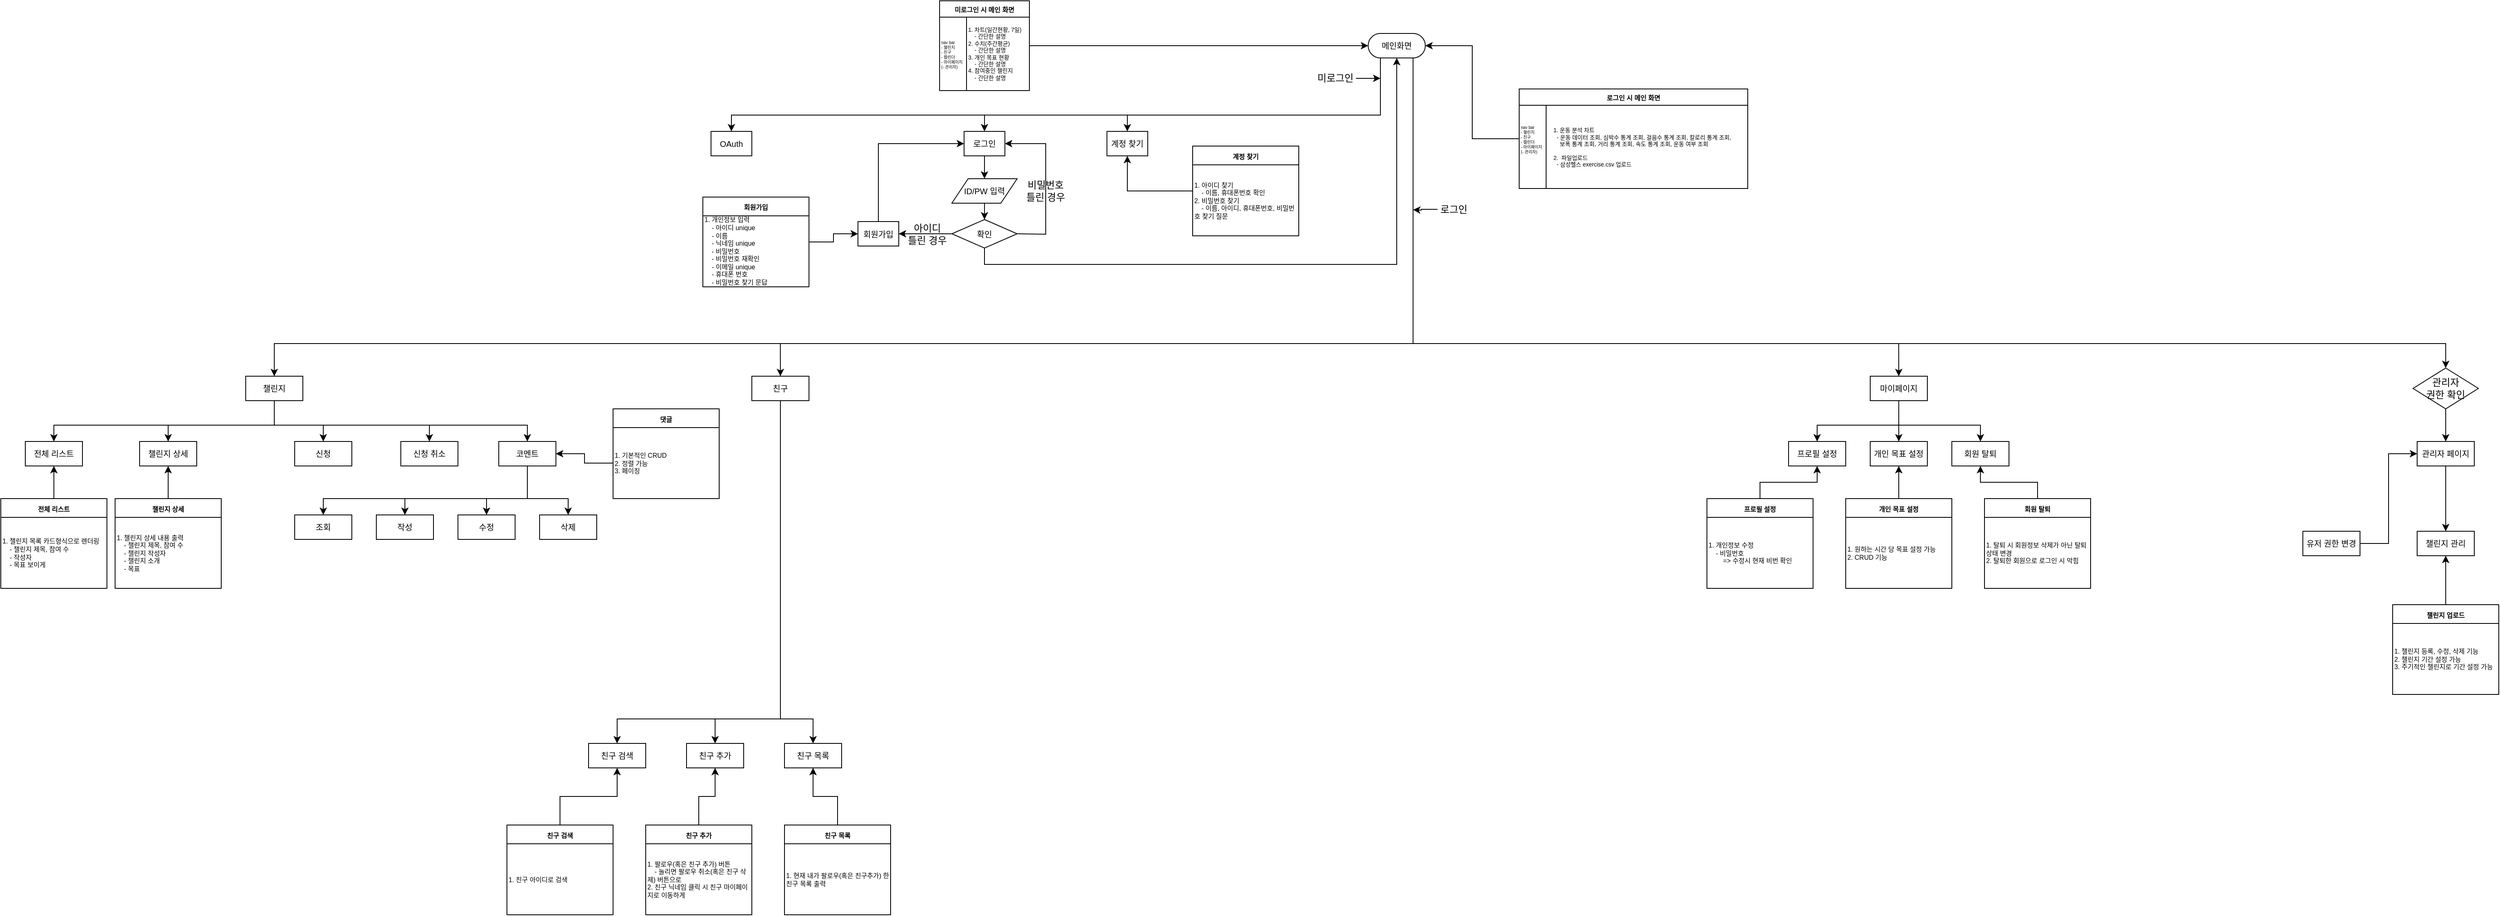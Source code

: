 <mxfile version="24.8.6">
  <diagram id="C5RBs43oDa-KdzZeNtuy" name="Page-1">
    <mxGraphModel dx="1247" dy="678" grid="1" gridSize="10" guides="1" tooltips="1" connect="1" arrows="1" fold="1" page="1" pageScale="1" pageWidth="3300" pageHeight="4681" math="0" shadow="0">
      <root>
        <mxCell id="WIyWlLk6GJQsqaUBKTNV-0" />
        <mxCell id="WIyWlLk6GJQsqaUBKTNV-1" parent="WIyWlLk6GJQsqaUBKTNV-0" />
        <mxCell id="nzZ4FxFaHw3Rwc8KyCAv-69" style="edgeStyle=orthogonalEdgeStyle;rounded=0;orthogonalLoop=1;jettySize=auto;html=1;exitX=0.5;exitY=0.5;exitDx=0;exitDy=15;exitPerimeter=0;entryX=0.5;entryY=0;entryDx=0;entryDy=0;" parent="WIyWlLk6GJQsqaUBKTNV-1" source="nzZ4FxFaHw3Rwc8KyCAv-1" target="nzZ4FxFaHw3Rwc8KyCAv-63" edge="1">
          <mxGeometry relative="1" as="geometry">
            <Array as="points">
              <mxPoint x="1700" y="90" />
              <mxPoint x="1700" y="160" />
              <mxPoint x="905" y="160" />
            </Array>
          </mxGeometry>
        </mxCell>
        <mxCell id="nzZ4FxFaHw3Rwc8KyCAv-70" style="edgeStyle=orthogonalEdgeStyle;rounded=0;orthogonalLoop=1;jettySize=auto;html=1;entryX=0.5;entryY=0;entryDx=0;entryDy=0;" parent="WIyWlLk6GJQsqaUBKTNV-1" source="nzZ4FxFaHw3Rwc8KyCAv-1" target="nzZ4FxFaHw3Rwc8KyCAv-7" edge="1">
          <mxGeometry relative="1" as="geometry">
            <Array as="points">
              <mxPoint x="1700" y="160" />
              <mxPoint x="1215" y="160" />
            </Array>
          </mxGeometry>
        </mxCell>
        <mxCell id="nzZ4FxFaHw3Rwc8KyCAv-71" style="edgeStyle=orthogonalEdgeStyle;rounded=0;orthogonalLoop=1;jettySize=auto;html=1;entryX=0.5;entryY=0;entryDx=0;entryDy=0;" parent="WIyWlLk6GJQsqaUBKTNV-1" source="nzZ4FxFaHw3Rwc8KyCAv-1" target="nzZ4FxFaHw3Rwc8KyCAv-65" edge="1">
          <mxGeometry relative="1" as="geometry">
            <Array as="points">
              <mxPoint x="1700" y="160" />
              <mxPoint x="1390" y="160" />
            </Array>
          </mxGeometry>
        </mxCell>
        <mxCell id="nzZ4FxFaHw3Rwc8KyCAv-1" value="&lt;span style=&quot;font-size: 10px;&quot;&gt;메인화면&lt;/span&gt;" style="html=1;dashed=0;whiteSpace=wrap;shape=mxgraph.dfd.start" parent="WIyWlLk6GJQsqaUBKTNV-1" vertex="1">
          <mxGeometry x="1685" y="60" width="70" height="30" as="geometry" />
        </mxCell>
        <mxCell id="nzZ4FxFaHw3Rwc8KyCAv-51" style="edgeStyle=orthogonalEdgeStyle;rounded=0;orthogonalLoop=1;jettySize=auto;html=1;exitX=0.5;exitY=0;exitDx=0;exitDy=0;entryX=0;entryY=0.5;entryDx=0;entryDy=0;" parent="WIyWlLk6GJQsqaUBKTNV-1" source="nzZ4FxFaHw3Rwc8KyCAv-6" target="nzZ4FxFaHw3Rwc8KyCAv-7" edge="1">
          <mxGeometry relative="1" as="geometry" />
        </mxCell>
        <mxCell id="nzZ4FxFaHw3Rwc8KyCAv-6" value="&lt;font size=&quot;1&quot;&gt;회원가입&lt;/font&gt;" style="rounded=0;whiteSpace=wrap;html=1;" parent="WIyWlLk6GJQsqaUBKTNV-1" vertex="1">
          <mxGeometry x="1060" y="290.5" width="50" height="30" as="geometry" />
        </mxCell>
        <mxCell id="nzZ4FxFaHw3Rwc8KyCAv-13" value="" style="edgeStyle=orthogonalEdgeStyle;rounded=0;orthogonalLoop=1;jettySize=auto;html=1;" parent="WIyWlLk6GJQsqaUBKTNV-1" source="nzZ4FxFaHw3Rwc8KyCAv-7" target="nzZ4FxFaHw3Rwc8KyCAv-12" edge="1">
          <mxGeometry relative="1" as="geometry" />
        </mxCell>
        <mxCell id="nzZ4FxFaHw3Rwc8KyCAv-7" value="&lt;font size=&quot;1&quot;&gt;로그인&lt;/font&gt;" style="rounded=0;whiteSpace=wrap;html=1;" parent="WIyWlLk6GJQsqaUBKTNV-1" vertex="1">
          <mxGeometry x="1190" y="180" width="50" height="30" as="geometry" />
        </mxCell>
        <mxCell id="nzZ4FxFaHw3Rwc8KyCAv-17" value="" style="edgeStyle=orthogonalEdgeStyle;rounded=0;orthogonalLoop=1;jettySize=auto;html=1;" parent="WIyWlLk6GJQsqaUBKTNV-1" source="nzZ4FxFaHw3Rwc8KyCAv-12" target="nzZ4FxFaHw3Rwc8KyCAv-16" edge="1">
          <mxGeometry relative="1" as="geometry" />
        </mxCell>
        <mxCell id="nzZ4FxFaHw3Rwc8KyCAv-12" value="&lt;font size=&quot;1&quot;&gt;ID/PW 입력&lt;/font&gt;" style="shape=parallelogram;perimeter=parallelogramPerimeter;whiteSpace=wrap;html=1;fixedSize=1;" parent="WIyWlLk6GJQsqaUBKTNV-1" vertex="1">
          <mxGeometry x="1175" y="238" width="80" height="30" as="geometry" />
        </mxCell>
        <mxCell id="nzZ4FxFaHw3Rwc8KyCAv-14" value="" style="endArrow=classic;html=1;rounded=0;entryX=1;entryY=0.5;entryDx=0;entryDy=0;exitX=1;exitY=0.5;exitDx=0;exitDy=0;" parent="WIyWlLk6GJQsqaUBKTNV-1" source="nzZ4FxFaHw3Rwc8KyCAv-16" target="nzZ4FxFaHw3Rwc8KyCAv-7" edge="1">
          <mxGeometry width="50" height="50" relative="1" as="geometry">
            <mxPoint x="1754" y="189" as="sourcePoint" />
            <mxPoint x="1724" y="188" as="targetPoint" />
            <Array as="points">
              <mxPoint x="1290" y="306" />
              <mxPoint x="1290" y="195" />
            </Array>
          </mxGeometry>
        </mxCell>
        <mxCell id="nzZ4FxFaHw3Rwc8KyCAv-15" value="비밀번호&lt;div&gt;틀린 경우&lt;/div&gt;" style="text;html=1;align=center;verticalAlign=middle;whiteSpace=wrap;rounded=0;" parent="WIyWlLk6GJQsqaUBKTNV-1" vertex="1">
          <mxGeometry x="1260" y="238" width="60" height="30" as="geometry" />
        </mxCell>
        <mxCell id="nzZ4FxFaHw3Rwc8KyCAv-50" style="edgeStyle=orthogonalEdgeStyle;rounded=0;orthogonalLoop=1;jettySize=auto;html=1;exitX=0;exitY=0.5;exitDx=0;exitDy=0;entryX=1;entryY=0.5;entryDx=0;entryDy=0;" parent="WIyWlLk6GJQsqaUBKTNV-1" source="nzZ4FxFaHw3Rwc8KyCAv-16" target="nzZ4FxFaHw3Rwc8KyCAv-6" edge="1">
          <mxGeometry relative="1" as="geometry" />
        </mxCell>
        <mxCell id="nzZ4FxFaHw3Rwc8KyCAv-56" style="edgeStyle=orthogonalEdgeStyle;rounded=0;orthogonalLoop=1;jettySize=auto;html=1;exitX=0.5;exitY=1;exitDx=0;exitDy=0;entryX=0.5;entryY=0.5;entryDx=0;entryDy=15;entryPerimeter=0;" parent="WIyWlLk6GJQsqaUBKTNV-1" source="nzZ4FxFaHw3Rwc8KyCAv-16" target="nzZ4FxFaHw3Rwc8KyCAv-1" edge="1">
          <mxGeometry relative="1" as="geometry">
            <mxPoint x="1720" y="92" as="targetPoint" />
            <Array as="points">
              <mxPoint x="1215" y="343" />
              <mxPoint x="1720" y="343" />
            </Array>
          </mxGeometry>
        </mxCell>
        <mxCell id="nzZ4FxFaHw3Rwc8KyCAv-16" value="&lt;font size=&quot;1&quot;&gt;확인&lt;/font&gt;" style="rhombus;whiteSpace=wrap;html=1;" parent="WIyWlLk6GJQsqaUBKTNV-1" vertex="1">
          <mxGeometry x="1175" y="288" width="80" height="35" as="geometry" />
        </mxCell>
        <mxCell id="nzZ4FxFaHw3Rwc8KyCAv-19" value="아이디&lt;div&gt;틀린 경우&lt;/div&gt;" style="text;html=1;align=center;verticalAlign=middle;whiteSpace=wrap;rounded=0;" parent="WIyWlLk6GJQsqaUBKTNV-1" vertex="1">
          <mxGeometry x="1115" y="290.5" width="60" height="30" as="geometry" />
        </mxCell>
        <mxCell id="nzZ4FxFaHw3Rwc8KyCAv-26" value="" style="edgeStyle=orthogonalEdgeStyle;rounded=0;orthogonalLoop=1;jettySize=auto;html=1;entryX=1;entryY=0.5;entryDx=0;entryDy=0;entryPerimeter=0;" parent="WIyWlLk6GJQsqaUBKTNV-1" source="nzZ4FxFaHw3Rwc8KyCAv-22" target="nzZ4FxFaHw3Rwc8KyCAv-1" edge="1">
          <mxGeometry relative="1" as="geometry" />
        </mxCell>
        <mxCell id="nzZ4FxFaHw3Rwc8KyCAv-22" value="&lt;font style=&quot;font-size: 8px;&quot;&gt;로그인 시 메인 화면&lt;/font&gt;" style="swimlane;whiteSpace=wrap;html=1;startSize=20;" parent="WIyWlLk6GJQsqaUBKTNV-1" vertex="1">
          <mxGeometry x="1870" y="128" width="280" height="122" as="geometry" />
        </mxCell>
        <mxCell id="nzZ4FxFaHw3Rwc8KyCAv-23" value="1. 운동 분석 차트&lt;div&gt;&amp;nbsp; - 운동 데이터 조회, 심박수 통계 조회, 걸음수 통계 조회, 칼로리 통계 조회,&lt;/div&gt;&lt;div&gt;&amp;nbsp; &amp;nbsp; 보폭 통계 조회, 거리 통계 조회, 속도 통계 조회, 운동 여부 조회&lt;/div&gt;&lt;div&gt;&lt;br&gt;&lt;/div&gt;&lt;div&gt;2.&amp;nbsp; 파일업로드&lt;/div&gt;&lt;div&gt;&amp;nbsp; - 삼성헬스 exercise.csv 업로드&lt;/div&gt;" style="text;html=1;align=left;verticalAlign=middle;whiteSpace=wrap;rounded=0;fontSize=7;" parent="nzZ4FxFaHw3Rwc8KyCAv-22" vertex="1">
          <mxGeometry x="40" y="23.5" width="240" height="96.5" as="geometry" />
        </mxCell>
        <mxCell id="nzZ4FxFaHw3Rwc8KyCAv-27" value="" style="endArrow=none;html=1;rounded=0;" parent="nzZ4FxFaHw3Rwc8KyCAv-22" edge="1">
          <mxGeometry width="50" height="50" relative="1" as="geometry">
            <mxPoint x="33" y="122" as="sourcePoint" />
            <mxPoint x="33" y="20" as="targetPoint" />
          </mxGeometry>
        </mxCell>
        <mxCell id="nzZ4FxFaHw3Rwc8KyCAv-28" value="nav bar&lt;div style=&quot;font-size: 5px;&quot;&gt;- 챌린지&lt;/div&gt;&lt;div style=&quot;font-size: 5px;&quot;&gt;- 친구&lt;/div&gt;&lt;div style=&quot;font-size: 5px;&quot;&gt;- 캘린더&lt;/div&gt;&lt;div style=&quot;font-size: 5px;&quot;&gt;- 마이페이지&lt;/div&gt;&lt;div style=&quot;font-size: 5px;&quot;&gt;(- 관리자)&lt;/div&gt;" style="text;html=1;align=left;verticalAlign=middle;whiteSpace=wrap;rounded=0;fontSize=5;" parent="nzZ4FxFaHw3Rwc8KyCAv-22" vertex="1">
          <mxGeometry y="15.88" width="47" height="90.25" as="geometry" />
        </mxCell>
        <mxCell id="nzZ4FxFaHw3Rwc8KyCAv-43" value="" style="endArrow=classic;html=1;rounded=0;entryX=0.5;entryY=0;entryDx=0;entryDy=0;" parent="WIyWlLk6GJQsqaUBKTNV-1" target="nzZ4FxFaHw3Rwc8KyCAv-77" edge="1">
          <mxGeometry width="50" height="50" relative="1" as="geometry">
            <mxPoint x="964.9" y="440" as="sourcePoint" />
            <mxPoint x="964.9" y="467" as="targetPoint" />
          </mxGeometry>
        </mxCell>
        <mxCell id="nzZ4FxFaHw3Rwc8KyCAv-45" value="" style="endArrow=classic;html=1;rounded=0;entryX=0.5;entryY=0;entryDx=0;entryDy=0;" parent="WIyWlLk6GJQsqaUBKTNV-1" target="nzZ4FxFaHw3Rwc8KyCAv-79" edge="1">
          <mxGeometry width="50" height="50" relative="1" as="geometry">
            <mxPoint x="2334.9" y="440" as="sourcePoint" />
            <mxPoint x="2334.9" y="467" as="targetPoint" />
          </mxGeometry>
        </mxCell>
        <mxCell id="nzZ4FxFaHw3Rwc8KyCAv-52" value="&lt;font style=&quot;font-size: 8px;&quot;&gt;미로그인 시 메인 화면&lt;/font&gt;" style="swimlane;whiteSpace=wrap;html=1;startSize=20;" parent="WIyWlLk6GJQsqaUBKTNV-1" vertex="1">
          <mxGeometry x="1160" y="20" width="110" height="110" as="geometry" />
        </mxCell>
        <mxCell id="nzZ4FxFaHw3Rwc8KyCAv-53" value="&lt;font style=&quot;font-size: 7px;&quot;&gt;1. 차트(일간현황, 7일)&lt;/font&gt;&lt;div style=&quot;font-size: 7px;&quot;&gt;&lt;font style=&quot;font-size: 7px;&quot;&gt;&amp;nbsp; &amp;nbsp; - 간단한 설명&lt;/font&gt;&lt;/div&gt;&lt;div style=&quot;font-size: 7px;&quot;&gt;&lt;font style=&quot;font-size: 7px;&quot;&gt;2. 수치(주간평균)&lt;/font&gt;&lt;/div&gt;&lt;div style=&quot;font-size: 7px;&quot;&gt;&lt;font style=&quot;font-size: 7px;&quot;&gt;&amp;nbsp; &amp;nbsp; -&amp;nbsp;&lt;/font&gt;&lt;span style=&quot;background-color: initial;&quot;&gt;간단한 설명&lt;/span&gt;&lt;/div&gt;&lt;div style=&quot;font-size: 7px;&quot;&gt;&lt;font style=&quot;font-size: 7px;&quot;&gt;3. 개인 목표 현황&lt;/font&gt;&lt;/div&gt;&lt;div style=&quot;font-size: 7px;&quot;&gt;&lt;font style=&quot;font-size: 7px;&quot;&gt;&amp;nbsp; &amp;nbsp; -&amp;nbsp;&lt;/font&gt;&lt;span style=&quot;background-color: initial;&quot;&gt;간단한 설명&lt;/span&gt;&lt;/div&gt;&lt;div style=&quot;font-size: 7px;&quot;&gt;&lt;font style=&quot;font-size: 7px;&quot;&gt;4. 참여중인 챌린지&lt;/font&gt;&lt;/div&gt;&lt;div style=&quot;font-size: 7px;&quot;&gt;&lt;font style=&quot;font-size: 7px;&quot;&gt;&amp;nbsp; &amp;nbsp; -&amp;nbsp;&lt;/font&gt;&lt;span style=&quot;background-color: initial;&quot;&gt;간단한 설명&lt;/span&gt;&lt;/div&gt;" style="text;html=1;align=left;verticalAlign=middle;whiteSpace=wrap;rounded=0;fontSize=7;" parent="nzZ4FxFaHw3Rwc8KyCAv-52" vertex="1">
          <mxGeometry x="33" y="23.5" width="80" height="82.5" as="geometry" />
        </mxCell>
        <mxCell id="nzZ4FxFaHw3Rwc8KyCAv-54" value="" style="endArrow=none;html=1;rounded=0;" parent="nzZ4FxFaHw3Rwc8KyCAv-52" edge="1">
          <mxGeometry width="50" height="50" relative="1" as="geometry">
            <mxPoint x="33" y="110" as="sourcePoint" />
            <mxPoint x="33" y="20" as="targetPoint" />
          </mxGeometry>
        </mxCell>
        <mxCell id="nzZ4FxFaHw3Rwc8KyCAv-55" value="nav bar&lt;div style=&quot;font-size: 5px;&quot;&gt;- 챌린지&lt;/div&gt;&lt;div style=&quot;font-size: 5px;&quot;&gt;- 친구&lt;/div&gt;&lt;div style=&quot;font-size: 5px;&quot;&gt;- 캘린더&lt;/div&gt;&lt;div style=&quot;font-size: 5px;&quot;&gt;- 마이페이지&lt;/div&gt;&lt;div style=&quot;font-size: 5px;&quot;&gt;(- 관리자)&lt;/div&gt;" style="text;html=1;align=left;verticalAlign=middle;whiteSpace=wrap;rounded=0;fontSize=5;" parent="nzZ4FxFaHw3Rwc8KyCAv-52" vertex="1">
          <mxGeometry y="49.75" width="47" height="30" as="geometry" />
        </mxCell>
        <mxCell id="nzZ4FxFaHw3Rwc8KyCAv-61" style="edgeStyle=orthogonalEdgeStyle;rounded=0;orthogonalLoop=1;jettySize=auto;html=1;entryX=0;entryY=0.5;entryDx=0;entryDy=0;entryPerimeter=0;" parent="WIyWlLk6GJQsqaUBKTNV-1" source="nzZ4FxFaHw3Rwc8KyCAv-52" target="nzZ4FxFaHw3Rwc8KyCAv-1" edge="1">
          <mxGeometry relative="1" as="geometry" />
        </mxCell>
        <mxCell id="nzZ4FxFaHw3Rwc8KyCAv-63" value="&lt;font size=&quot;1&quot;&gt;OAuth&lt;/font&gt;" style="rounded=0;whiteSpace=wrap;html=1;" parent="WIyWlLk6GJQsqaUBKTNV-1" vertex="1">
          <mxGeometry x="880" y="180" width="50" height="30" as="geometry" />
        </mxCell>
        <mxCell id="nzZ4FxFaHw3Rwc8KyCAv-65" value="&lt;font size=&quot;1&quot;&gt;계정 찾기&lt;/font&gt;" style="rounded=0;whiteSpace=wrap;html=1;" parent="WIyWlLk6GJQsqaUBKTNV-1" vertex="1">
          <mxGeometry x="1365" y="180" width="50" height="30" as="geometry" />
        </mxCell>
        <mxCell id="nzZ4FxFaHw3Rwc8KyCAv-72" style="edgeStyle=orthogonalEdgeStyle;rounded=0;orthogonalLoop=1;jettySize=auto;html=1;entryX=0.5;entryY=0.5;entryDx=0;entryDy=-15;entryPerimeter=0;" parent="WIyWlLk6GJQsqaUBKTNV-1" source="nzZ4FxFaHw3Rwc8KyCAv-1" edge="1">
          <mxGeometry relative="1" as="geometry">
            <mxPoint x="345" y="480" as="targetPoint" />
            <Array as="points">
              <mxPoint x="1740" y="440" />
              <mxPoint x="345" y="440" />
            </Array>
          </mxGeometry>
        </mxCell>
        <mxCell id="nzZ4FxFaHw3Rwc8KyCAv-73" style="edgeStyle=orthogonalEdgeStyle;rounded=0;orthogonalLoop=1;jettySize=auto;html=1;entryX=0.5;entryY=0;entryDx=0;entryDy=0;" parent="WIyWlLk6GJQsqaUBKTNV-1" source="nzZ4FxFaHw3Rwc8KyCAv-1" target="cPHK3KAs-LjDfwzjgAuU-113" edge="1">
          <mxGeometry relative="1" as="geometry">
            <mxPoint x="3005" y="480" as="targetPoint" />
            <Array as="points">
              <mxPoint x="1740" y="440" />
              <mxPoint x="3005" y="440" />
            </Array>
          </mxGeometry>
        </mxCell>
        <mxCell id="nzZ4FxFaHw3Rwc8KyCAv-87" style="edgeStyle=orthogonalEdgeStyle;rounded=0;orthogonalLoop=1;jettySize=auto;html=1;entryX=0.5;entryY=0;entryDx=0;entryDy=0;" parent="WIyWlLk6GJQsqaUBKTNV-1" source="nzZ4FxFaHw3Rwc8KyCAv-76" target="nzZ4FxFaHw3Rwc8KyCAv-81" edge="1">
          <mxGeometry relative="1" as="geometry">
            <Array as="points">
              <mxPoint x="345" y="540" />
              <mxPoint x="75" y="540" />
            </Array>
          </mxGeometry>
        </mxCell>
        <mxCell id="nzZ4FxFaHw3Rwc8KyCAv-89" style="edgeStyle=orthogonalEdgeStyle;rounded=0;orthogonalLoop=1;jettySize=auto;html=1;entryX=0.5;entryY=0;entryDx=0;entryDy=0;" parent="WIyWlLk6GJQsqaUBKTNV-1" source="nzZ4FxFaHw3Rwc8KyCAv-76" target="nzZ4FxFaHw3Rwc8KyCAv-85" edge="1">
          <mxGeometry relative="1" as="geometry">
            <Array as="points">
              <mxPoint x="345" y="540" />
              <mxPoint x="655" y="540" />
            </Array>
          </mxGeometry>
        </mxCell>
        <mxCell id="RNrfg8AugdwjmQ_BXs-s-3" style="edgeStyle=orthogonalEdgeStyle;rounded=0;orthogonalLoop=1;jettySize=auto;html=1;" edge="1" parent="WIyWlLk6GJQsqaUBKTNV-1" source="nzZ4FxFaHw3Rwc8KyCAv-76" target="RNrfg8AugdwjmQ_BXs-s-1">
          <mxGeometry relative="1" as="geometry">
            <Array as="points">
              <mxPoint x="345" y="540" />
              <mxPoint x="405" y="540" />
            </Array>
          </mxGeometry>
        </mxCell>
        <mxCell id="RNrfg8AugdwjmQ_BXs-s-4" style="edgeStyle=orthogonalEdgeStyle;rounded=0;orthogonalLoop=1;jettySize=auto;html=1;entryX=0.5;entryY=0;entryDx=0;entryDy=0;" edge="1" parent="WIyWlLk6GJQsqaUBKTNV-1" source="nzZ4FxFaHw3Rwc8KyCAv-76" target="RNrfg8AugdwjmQ_BXs-s-2">
          <mxGeometry relative="1" as="geometry">
            <Array as="points">
              <mxPoint x="345" y="540" />
              <mxPoint x="535" y="540" />
            </Array>
          </mxGeometry>
        </mxCell>
        <mxCell id="nzZ4FxFaHw3Rwc8KyCAv-76" value="챌린지" style="rounded=0;whiteSpace=wrap;html=1;fontSize=10;" parent="WIyWlLk6GJQsqaUBKTNV-1" vertex="1">
          <mxGeometry x="310" y="480" width="70" height="30" as="geometry" />
        </mxCell>
        <mxCell id="cPHK3KAs-LjDfwzjgAuU-55" style="edgeStyle=orthogonalEdgeStyle;rounded=0;orthogonalLoop=1;jettySize=auto;html=1;entryX=0.5;entryY=0;entryDx=0;entryDy=0;" parent="WIyWlLk6GJQsqaUBKTNV-1" source="nzZ4FxFaHw3Rwc8KyCAv-77" target="cPHK3KAs-LjDfwzjgAuU-51" edge="1">
          <mxGeometry relative="1" as="geometry">
            <Array as="points">
              <mxPoint x="965" y="900" />
              <mxPoint x="885" y="900" />
            </Array>
          </mxGeometry>
        </mxCell>
        <mxCell id="cPHK3KAs-LjDfwzjgAuU-56" style="edgeStyle=orthogonalEdgeStyle;rounded=0;orthogonalLoop=1;jettySize=auto;html=1;entryX=0.5;entryY=0;entryDx=0;entryDy=0;" parent="WIyWlLk6GJQsqaUBKTNV-1" source="nzZ4FxFaHw3Rwc8KyCAv-77" target="cPHK3KAs-LjDfwzjgAuU-50" edge="1">
          <mxGeometry relative="1" as="geometry">
            <Array as="points">
              <mxPoint x="965" y="900" />
              <mxPoint x="765" y="900" />
            </Array>
          </mxGeometry>
        </mxCell>
        <mxCell id="cPHK3KAs-LjDfwzjgAuU-57" style="edgeStyle=orthogonalEdgeStyle;rounded=0;orthogonalLoop=1;jettySize=auto;html=1;entryX=0.5;entryY=0;entryDx=0;entryDy=0;" parent="WIyWlLk6GJQsqaUBKTNV-1" source="nzZ4FxFaHw3Rwc8KyCAv-77" target="cPHK3KAs-LjDfwzjgAuU-52" edge="1">
          <mxGeometry relative="1" as="geometry">
            <Array as="points">
              <mxPoint x="965" y="900" />
              <mxPoint x="1005" y="900" />
            </Array>
          </mxGeometry>
        </mxCell>
        <mxCell id="nzZ4FxFaHw3Rwc8KyCAv-77" value="친구" style="rounded=0;whiteSpace=wrap;html=1;fontSize=10;" parent="WIyWlLk6GJQsqaUBKTNV-1" vertex="1">
          <mxGeometry x="930" y="480" width="70" height="30" as="geometry" />
        </mxCell>
        <mxCell id="cPHK3KAs-LjDfwzjgAuU-83" style="edgeStyle=orthogonalEdgeStyle;rounded=0;orthogonalLoop=1;jettySize=auto;html=1;entryX=0.5;entryY=0;entryDx=0;entryDy=0;" parent="WIyWlLk6GJQsqaUBKTNV-1" source="nzZ4FxFaHw3Rwc8KyCAv-79" target="cPHK3KAs-LjDfwzjgAuU-82" edge="1">
          <mxGeometry relative="1" as="geometry">
            <Array as="points">
              <mxPoint x="2335" y="540" />
              <mxPoint x="2235" y="540" />
            </Array>
          </mxGeometry>
        </mxCell>
        <mxCell id="cPHK3KAs-LjDfwzjgAuU-84" style="edgeStyle=orthogonalEdgeStyle;rounded=0;orthogonalLoop=1;jettySize=auto;html=1;entryX=0.5;entryY=0;entryDx=0;entryDy=0;" parent="WIyWlLk6GJQsqaUBKTNV-1" source="nzZ4FxFaHw3Rwc8KyCAv-79" target="cPHK3KAs-LjDfwzjgAuU-80" edge="1">
          <mxGeometry relative="1" as="geometry" />
        </mxCell>
        <mxCell id="cPHK3KAs-LjDfwzjgAuU-85" style="edgeStyle=orthogonalEdgeStyle;rounded=0;orthogonalLoop=1;jettySize=auto;html=1;entryX=0.5;entryY=0;entryDx=0;entryDy=0;" parent="WIyWlLk6GJQsqaUBKTNV-1" source="nzZ4FxFaHw3Rwc8KyCAv-79" target="cPHK3KAs-LjDfwzjgAuU-81" edge="1">
          <mxGeometry relative="1" as="geometry">
            <Array as="points">
              <mxPoint x="2335" y="540" />
              <mxPoint x="2435" y="540" />
            </Array>
          </mxGeometry>
        </mxCell>
        <mxCell id="nzZ4FxFaHw3Rwc8KyCAv-79" value="마이페이지" style="rounded=0;whiteSpace=wrap;html=1;fontSize=10;" parent="WIyWlLk6GJQsqaUBKTNV-1" vertex="1">
          <mxGeometry x="2300" y="480" width="70" height="30" as="geometry" />
        </mxCell>
        <mxCell id="cPHK3KAs-LjDfwzjgAuU-103" style="edgeStyle=orthogonalEdgeStyle;rounded=0;orthogonalLoop=1;jettySize=auto;html=1;entryX=0.5;entryY=0;entryDx=0;entryDy=0;exitX=0.5;exitY=1;exitDx=0;exitDy=0;" parent="WIyWlLk6GJQsqaUBKTNV-1" source="cPHK3KAs-LjDfwzjgAuU-113" target="cPHK3KAs-LjDfwzjgAuU-99" edge="1">
          <mxGeometry relative="1" as="geometry">
            <mxPoint x="3005" y="510" as="sourcePoint" />
          </mxGeometry>
        </mxCell>
        <mxCell id="nzZ4FxFaHw3Rwc8KyCAv-81" value="전체 리스트" style="rounded=0;whiteSpace=wrap;html=1;fontSize=10;" parent="WIyWlLk6GJQsqaUBKTNV-1" vertex="1">
          <mxGeometry x="40" y="560" width="70" height="30" as="geometry" />
        </mxCell>
        <mxCell id="nzZ4FxFaHw3Rwc8KyCAv-83" value="챌린지 상세" style="rounded=0;whiteSpace=wrap;html=1;fontSize=10;" parent="WIyWlLk6GJQsqaUBKTNV-1" vertex="1">
          <mxGeometry x="180" y="560" width="70" height="30" as="geometry" />
        </mxCell>
        <mxCell id="RNrfg8AugdwjmQ_BXs-s-15" style="edgeStyle=orthogonalEdgeStyle;rounded=0;orthogonalLoop=1;jettySize=auto;html=1;entryX=0.5;entryY=0;entryDx=0;entryDy=0;" edge="1" parent="WIyWlLk6GJQsqaUBKTNV-1" source="nzZ4FxFaHw3Rwc8KyCAv-85" target="RNrfg8AugdwjmQ_BXs-s-11">
          <mxGeometry relative="1" as="geometry">
            <Array as="points">
              <mxPoint x="655" y="630" />
              <mxPoint x="405" y="630" />
            </Array>
          </mxGeometry>
        </mxCell>
        <mxCell id="RNrfg8AugdwjmQ_BXs-s-16" style="edgeStyle=orthogonalEdgeStyle;rounded=0;orthogonalLoop=1;jettySize=auto;html=1;" edge="1" parent="WIyWlLk6GJQsqaUBKTNV-1" source="nzZ4FxFaHw3Rwc8KyCAv-85" target="RNrfg8AugdwjmQ_BXs-s-12">
          <mxGeometry relative="1" as="geometry">
            <Array as="points">
              <mxPoint x="655" y="630" />
              <mxPoint x="505" y="630" />
            </Array>
          </mxGeometry>
        </mxCell>
        <mxCell id="RNrfg8AugdwjmQ_BXs-s-17" style="edgeStyle=orthogonalEdgeStyle;rounded=0;orthogonalLoop=1;jettySize=auto;html=1;entryX=0.5;entryY=0;entryDx=0;entryDy=0;" edge="1" parent="WIyWlLk6GJQsqaUBKTNV-1" source="nzZ4FxFaHw3Rwc8KyCAv-85" target="RNrfg8AugdwjmQ_BXs-s-13">
          <mxGeometry relative="1" as="geometry">
            <Array as="points">
              <mxPoint x="655" y="630" />
              <mxPoint x="605" y="630" />
            </Array>
          </mxGeometry>
        </mxCell>
        <mxCell id="RNrfg8AugdwjmQ_BXs-s-18" style="edgeStyle=orthogonalEdgeStyle;rounded=0;orthogonalLoop=1;jettySize=auto;html=1;entryX=0.5;entryY=0;entryDx=0;entryDy=0;" edge="1" parent="WIyWlLk6GJQsqaUBKTNV-1" source="nzZ4FxFaHw3Rwc8KyCAv-85" target="RNrfg8AugdwjmQ_BXs-s-14">
          <mxGeometry relative="1" as="geometry">
            <Array as="points">
              <mxPoint x="655" y="630" />
              <mxPoint x="705" y="630" />
            </Array>
          </mxGeometry>
        </mxCell>
        <mxCell id="nzZ4FxFaHw3Rwc8KyCAv-85" value="코멘트" style="rounded=0;whiteSpace=wrap;html=1;fontSize=10;" parent="WIyWlLk6GJQsqaUBKTNV-1" vertex="1">
          <mxGeometry x="620" y="560" width="70" height="30" as="geometry" />
        </mxCell>
        <mxCell id="nzZ4FxFaHw3Rwc8KyCAv-88" style="edgeStyle=orthogonalEdgeStyle;rounded=0;orthogonalLoop=1;jettySize=auto;html=1;entryX=0.5;entryY=0;entryDx=0;entryDy=0;" parent="WIyWlLk6GJQsqaUBKTNV-1" source="nzZ4FxFaHw3Rwc8KyCAv-76" target="nzZ4FxFaHw3Rwc8KyCAv-83" edge="1">
          <mxGeometry relative="1" as="geometry">
            <Array as="points">
              <mxPoint x="345" y="540" />
              <mxPoint x="215" y="540" />
            </Array>
          </mxGeometry>
        </mxCell>
        <mxCell id="cPHK3KAs-LjDfwzjgAuU-3" style="edgeStyle=orthogonalEdgeStyle;rounded=0;orthogonalLoop=1;jettySize=auto;html=1;entryX=0.5;entryY=1;entryDx=0;entryDy=0;" parent="WIyWlLk6GJQsqaUBKTNV-1" source="cPHK3KAs-LjDfwzjgAuU-0" target="nzZ4FxFaHw3Rwc8KyCAv-81" edge="1">
          <mxGeometry relative="1" as="geometry" />
        </mxCell>
        <mxCell id="cPHK3KAs-LjDfwzjgAuU-0" value="&lt;span style=&quot;font-size: 8px;&quot;&gt;전체 리스트&lt;/span&gt;" style="swimlane;whiteSpace=wrap;html=1;" parent="WIyWlLk6GJQsqaUBKTNV-1" vertex="1">
          <mxGeometry x="10" y="630" width="130" height="110" as="geometry" />
        </mxCell>
        <mxCell id="cPHK3KAs-LjDfwzjgAuU-2" value="1. 챌린지 목록 카드형식으로 렌더링&lt;div&gt;&amp;nbsp; &amp;nbsp; - 챌린지 제목, 참여 수&lt;/div&gt;&lt;div&gt;&amp;nbsp; &amp;nbsp; - 작성자&lt;/div&gt;&lt;div&gt;&amp;nbsp; &amp;nbsp; - 목표 보이게&lt;/div&gt;" style="text;html=1;align=left;verticalAlign=middle;whiteSpace=wrap;rounded=0;fontSize=8;" parent="cPHK3KAs-LjDfwzjgAuU-0" vertex="1">
          <mxGeometry y="23" width="130" height="87" as="geometry" />
        </mxCell>
        <mxCell id="cPHK3KAs-LjDfwzjgAuU-19" style="edgeStyle=orthogonalEdgeStyle;rounded=0;orthogonalLoop=1;jettySize=auto;html=1;entryX=0.5;entryY=1;entryDx=0;entryDy=0;" parent="WIyWlLk6GJQsqaUBKTNV-1" source="cPHK3KAs-LjDfwzjgAuU-7" target="nzZ4FxFaHw3Rwc8KyCAv-83" edge="1">
          <mxGeometry relative="1" as="geometry" />
        </mxCell>
        <mxCell id="cPHK3KAs-LjDfwzjgAuU-7" value="&lt;span style=&quot;font-size: 8px;&quot;&gt;챌린지 상세&lt;/span&gt;" style="swimlane;whiteSpace=wrap;html=1;" parent="WIyWlLk6GJQsqaUBKTNV-1" vertex="1">
          <mxGeometry x="150" y="630" width="130" height="110" as="geometry" />
        </mxCell>
        <mxCell id="cPHK3KAs-LjDfwzjgAuU-9" value="1. 챌린지 상세 내용 출력&lt;div&gt;&amp;nbsp; &amp;nbsp; - 챌린지 제목, 참여 수&lt;/div&gt;&lt;div&gt;&amp;nbsp; &amp;nbsp; - 챌린지 작성자&lt;/div&gt;&lt;div&gt;&amp;nbsp; &amp;nbsp; - 챌린지 소개&lt;/div&gt;&lt;div&gt;&amp;nbsp; &amp;nbsp; - 목표&lt;/div&gt;" style="text;html=1;align=left;verticalAlign=middle;whiteSpace=wrap;rounded=0;fontSize=8;" parent="cPHK3KAs-LjDfwzjgAuU-7" vertex="1">
          <mxGeometry y="23" width="130" height="87" as="geometry" />
        </mxCell>
        <mxCell id="cPHK3KAs-LjDfwzjgAuU-35" style="edgeStyle=orthogonalEdgeStyle;rounded=0;orthogonalLoop=1;jettySize=auto;html=1;" parent="WIyWlLk6GJQsqaUBKTNV-1" source="cPHK3KAs-LjDfwzjgAuU-34" edge="1">
          <mxGeometry relative="1" as="geometry">
            <mxPoint x="1740" y="276" as="targetPoint" />
          </mxGeometry>
        </mxCell>
        <mxCell id="cPHK3KAs-LjDfwzjgAuU-34" value="로그인" style="text;html=1;align=center;verticalAlign=middle;whiteSpace=wrap;rounded=0;" parent="WIyWlLk6GJQsqaUBKTNV-1" vertex="1">
          <mxGeometry x="1770" y="260.5" width="40" height="30" as="geometry" />
        </mxCell>
        <mxCell id="cPHK3KAs-LjDfwzjgAuU-37" style="edgeStyle=orthogonalEdgeStyle;rounded=0;orthogonalLoop=1;jettySize=auto;html=1;" parent="WIyWlLk6GJQsqaUBKTNV-1" source="cPHK3KAs-LjDfwzjgAuU-36" edge="1">
          <mxGeometry relative="1" as="geometry">
            <mxPoint x="1700" y="115" as="targetPoint" />
          </mxGeometry>
        </mxCell>
        <mxCell id="cPHK3KAs-LjDfwzjgAuU-36" value="미로그인" style="text;html=1;align=center;verticalAlign=middle;whiteSpace=wrap;rounded=0;" parent="WIyWlLk6GJQsqaUBKTNV-1" vertex="1">
          <mxGeometry x="1620" y="100" width="50" height="30" as="geometry" />
        </mxCell>
        <mxCell id="cPHK3KAs-LjDfwzjgAuU-63" style="edgeStyle=orthogonalEdgeStyle;rounded=0;orthogonalLoop=1;jettySize=auto;html=1;entryX=0.5;entryY=1;entryDx=0;entryDy=0;" parent="WIyWlLk6GJQsqaUBKTNV-1" source="cPHK3KAs-LjDfwzjgAuU-38" target="cPHK3KAs-LjDfwzjgAuU-50" edge="1">
          <mxGeometry relative="1" as="geometry" />
        </mxCell>
        <mxCell id="cPHK3KAs-LjDfwzjgAuU-38" value="&lt;span style=&quot;font-size: 8px;&quot;&gt;친구 검색&lt;/span&gt;" style="swimlane;whiteSpace=wrap;html=1;" parent="WIyWlLk6GJQsqaUBKTNV-1" vertex="1">
          <mxGeometry x="630" y="1030" width="130" height="110" as="geometry" />
        </mxCell>
        <mxCell id="cPHK3KAs-LjDfwzjgAuU-40" value="1. 친구 아이디로 검색" style="text;html=1;align=left;verticalAlign=middle;whiteSpace=wrap;rounded=0;fontSize=8;" parent="cPHK3KAs-LjDfwzjgAuU-38" vertex="1">
          <mxGeometry y="23" width="130" height="87" as="geometry" />
        </mxCell>
        <mxCell id="cPHK3KAs-LjDfwzjgAuU-64" style="edgeStyle=orthogonalEdgeStyle;rounded=0;orthogonalLoop=1;jettySize=auto;html=1;entryX=0.5;entryY=1;entryDx=0;entryDy=0;" parent="WIyWlLk6GJQsqaUBKTNV-1" source="cPHK3KAs-LjDfwzjgAuU-41" target="cPHK3KAs-LjDfwzjgAuU-51" edge="1">
          <mxGeometry relative="1" as="geometry" />
        </mxCell>
        <mxCell id="cPHK3KAs-LjDfwzjgAuU-41" value="&lt;span style=&quot;font-size: 8px;&quot;&gt;친구 추가&lt;/span&gt;" style="swimlane;whiteSpace=wrap;html=1;" parent="WIyWlLk6GJQsqaUBKTNV-1" vertex="1">
          <mxGeometry x="800" y="1030" width="130" height="110" as="geometry" />
        </mxCell>
        <mxCell id="cPHK3KAs-LjDfwzjgAuU-43" value="1. 팔로우(혹은 친구 추가) 버튼&lt;div&gt;&amp;nbsp; &amp;nbsp; - 눌리면 팔로우 취소(혹은 친구 삭제) 버튼으로&lt;/div&gt;&lt;div&gt;2. 친구 닉네임 클릭 시 친구 마이페이지로 이동하게&lt;/div&gt;" style="text;html=1;align=left;verticalAlign=middle;whiteSpace=wrap;rounded=0;fontSize=8;" parent="cPHK3KAs-LjDfwzjgAuU-41" vertex="1">
          <mxGeometry y="23" width="130" height="87" as="geometry" />
        </mxCell>
        <mxCell id="cPHK3KAs-LjDfwzjgAuU-65" style="edgeStyle=orthogonalEdgeStyle;rounded=0;orthogonalLoop=1;jettySize=auto;html=1;entryX=0.5;entryY=1;entryDx=0;entryDy=0;" parent="WIyWlLk6GJQsqaUBKTNV-1" source="cPHK3KAs-LjDfwzjgAuU-44" target="cPHK3KAs-LjDfwzjgAuU-52" edge="1">
          <mxGeometry relative="1" as="geometry" />
        </mxCell>
        <mxCell id="cPHK3KAs-LjDfwzjgAuU-44" value="&lt;span style=&quot;font-size: 8px;&quot;&gt;친구 목록&lt;/span&gt;" style="swimlane;whiteSpace=wrap;html=1;" parent="WIyWlLk6GJQsqaUBKTNV-1" vertex="1">
          <mxGeometry x="970" y="1030" width="130" height="110" as="geometry" />
        </mxCell>
        <mxCell id="cPHK3KAs-LjDfwzjgAuU-46" value="1. 현재 내가 팔로우(혹은 친구추가) 한 친구 목록 출력" style="text;html=1;align=left;verticalAlign=middle;whiteSpace=wrap;rounded=0;fontSize=8;" parent="cPHK3KAs-LjDfwzjgAuU-44" vertex="1">
          <mxGeometry y="23" width="130" height="87" as="geometry" />
        </mxCell>
        <mxCell id="cPHK3KAs-LjDfwzjgAuU-50" value="친구 검색" style="rounded=0;whiteSpace=wrap;html=1;fontSize=10;" parent="WIyWlLk6GJQsqaUBKTNV-1" vertex="1">
          <mxGeometry x="730" y="930" width="70" height="30" as="geometry" />
        </mxCell>
        <mxCell id="cPHK3KAs-LjDfwzjgAuU-51" value="친구 추가" style="rounded=0;whiteSpace=wrap;html=1;fontSize=10;" parent="WIyWlLk6GJQsqaUBKTNV-1" vertex="1">
          <mxGeometry x="850" y="930" width="70" height="30" as="geometry" />
        </mxCell>
        <mxCell id="cPHK3KAs-LjDfwzjgAuU-52" value="친구 목록" style="rounded=0;whiteSpace=wrap;html=1;fontSize=10;" parent="WIyWlLk6GJQsqaUBKTNV-1" vertex="1">
          <mxGeometry x="970" y="930" width="70" height="30" as="geometry" />
        </mxCell>
        <mxCell id="cPHK3KAs-LjDfwzjgAuU-80" value="개인 목표 설정" style="rounded=0;whiteSpace=wrap;html=1;fontSize=10;" parent="WIyWlLk6GJQsqaUBKTNV-1" vertex="1">
          <mxGeometry x="2300" y="560" width="70" height="30" as="geometry" />
        </mxCell>
        <mxCell id="cPHK3KAs-LjDfwzjgAuU-81" value="회원 탈퇴" style="rounded=0;whiteSpace=wrap;html=1;fontSize=10;" parent="WIyWlLk6GJQsqaUBKTNV-1" vertex="1">
          <mxGeometry x="2400" y="560" width="70" height="30" as="geometry" />
        </mxCell>
        <mxCell id="cPHK3KAs-LjDfwzjgAuU-82" value="프로필 설정" style="rounded=0;whiteSpace=wrap;html=1;fontSize=10;" parent="WIyWlLk6GJQsqaUBKTNV-1" vertex="1">
          <mxGeometry x="2200" y="560" width="70" height="30" as="geometry" />
        </mxCell>
        <mxCell id="cPHK3KAs-LjDfwzjgAuU-95" style="edgeStyle=orthogonalEdgeStyle;rounded=0;orthogonalLoop=1;jettySize=auto;html=1;entryX=0.5;entryY=1;entryDx=0;entryDy=0;" parent="WIyWlLk6GJQsqaUBKTNV-1" source="cPHK3KAs-LjDfwzjgAuU-86" target="cPHK3KAs-LjDfwzjgAuU-80" edge="1">
          <mxGeometry relative="1" as="geometry" />
        </mxCell>
        <mxCell id="cPHK3KAs-LjDfwzjgAuU-86" value="&lt;span style=&quot;font-size: 8px;&quot;&gt;개인 목표 설정&lt;/span&gt;" style="swimlane;whiteSpace=wrap;html=1;" parent="WIyWlLk6GJQsqaUBKTNV-1" vertex="1">
          <mxGeometry x="2270" y="630" width="130" height="110" as="geometry" />
        </mxCell>
        <mxCell id="cPHK3KAs-LjDfwzjgAuU-88" value="1. 원하는 시간 당 목표 설정 가능&lt;div&gt;2. CRUD 기능&lt;/div&gt;" style="text;html=1;align=left;verticalAlign=middle;whiteSpace=wrap;rounded=0;fontSize=8;" parent="cPHK3KAs-LjDfwzjgAuU-86" vertex="1">
          <mxGeometry y="23" width="130" height="87" as="geometry" />
        </mxCell>
        <mxCell id="cPHK3KAs-LjDfwzjgAuU-97" style="edgeStyle=orthogonalEdgeStyle;rounded=0;orthogonalLoop=1;jettySize=auto;html=1;entryX=0.5;entryY=1;entryDx=0;entryDy=0;" parent="WIyWlLk6GJQsqaUBKTNV-1" source="cPHK3KAs-LjDfwzjgAuU-89" target="cPHK3KAs-LjDfwzjgAuU-81" edge="1">
          <mxGeometry relative="1" as="geometry" />
        </mxCell>
        <mxCell id="cPHK3KAs-LjDfwzjgAuU-89" value="&lt;span style=&quot;font-size: 8px;&quot;&gt;회원 탈퇴&lt;/span&gt;" style="swimlane;whiteSpace=wrap;html=1;" parent="WIyWlLk6GJQsqaUBKTNV-1" vertex="1">
          <mxGeometry x="2440" y="630" width="130" height="110" as="geometry" />
        </mxCell>
        <mxCell id="cPHK3KAs-LjDfwzjgAuU-91" value="1. 탈퇴 시 회원정보 삭제가 아닌 탈퇴 상태 변경&lt;div&gt;2. 탈퇴한 회원으로 로그인 시 막힘&lt;/div&gt;" style="text;html=1;align=left;verticalAlign=middle;whiteSpace=wrap;rounded=0;fontSize=8;" parent="cPHK3KAs-LjDfwzjgAuU-89" vertex="1">
          <mxGeometry y="23" width="130" height="87" as="geometry" />
        </mxCell>
        <mxCell id="cPHK3KAs-LjDfwzjgAuU-96" style="edgeStyle=orthogonalEdgeStyle;rounded=0;orthogonalLoop=1;jettySize=auto;html=1;entryX=0.5;entryY=1;entryDx=0;entryDy=0;" parent="WIyWlLk6GJQsqaUBKTNV-1" source="cPHK3KAs-LjDfwzjgAuU-92" target="cPHK3KAs-LjDfwzjgAuU-82" edge="1">
          <mxGeometry relative="1" as="geometry" />
        </mxCell>
        <mxCell id="cPHK3KAs-LjDfwzjgAuU-92" value="&lt;span style=&quot;font-size: 8px;&quot;&gt;프로필 설정&lt;/span&gt;" style="swimlane;whiteSpace=wrap;html=1;" parent="WIyWlLk6GJQsqaUBKTNV-1" vertex="1">
          <mxGeometry x="2100" y="630" width="130" height="110" as="geometry" />
        </mxCell>
        <mxCell id="cPHK3KAs-LjDfwzjgAuU-94" value="1. 개인정보 수정&lt;div&gt;&amp;nbsp; &amp;nbsp; - 비밀번호&lt;/div&gt;&lt;div&gt;&amp;nbsp; &amp;nbsp; &amp;nbsp; &amp;nbsp; =&amp;gt; 수정시 현재 비번 확인&lt;/div&gt;" style="text;html=1;align=left;verticalAlign=middle;whiteSpace=wrap;rounded=0;fontSize=8;" parent="cPHK3KAs-LjDfwzjgAuU-92" vertex="1">
          <mxGeometry y="23" width="130" height="87" as="geometry" />
        </mxCell>
        <mxCell id="cPHK3KAs-LjDfwzjgAuU-106" style="edgeStyle=orthogonalEdgeStyle;rounded=0;orthogonalLoop=1;jettySize=auto;html=1;entryX=0.5;entryY=0;entryDx=0;entryDy=0;" parent="WIyWlLk6GJQsqaUBKTNV-1" source="cPHK3KAs-LjDfwzjgAuU-99" target="cPHK3KAs-LjDfwzjgAuU-102" edge="1">
          <mxGeometry relative="1" as="geometry">
            <Array as="points">
              <mxPoint x="3005" y="650" />
              <mxPoint x="3005" y="650" />
            </Array>
          </mxGeometry>
        </mxCell>
        <mxCell id="cPHK3KAs-LjDfwzjgAuU-99" value="관리자 페이지" style="rounded=0;whiteSpace=wrap;html=1;fontSize=10;" parent="WIyWlLk6GJQsqaUBKTNV-1" vertex="1">
          <mxGeometry x="2970" y="560" width="70" height="30" as="geometry" />
        </mxCell>
        <mxCell id="cPHK3KAs-LjDfwzjgAuU-102" value="챌린지 관리" style="rounded=0;whiteSpace=wrap;html=1;fontSize=10;" parent="WIyWlLk6GJQsqaUBKTNV-1" vertex="1">
          <mxGeometry x="2970" y="670" width="70" height="30" as="geometry" />
        </mxCell>
        <mxCell id="cPHK3KAs-LjDfwzjgAuU-116" style="edgeStyle=orthogonalEdgeStyle;rounded=0;orthogonalLoop=1;jettySize=auto;html=1;entryX=0.5;entryY=1;entryDx=0;entryDy=0;" parent="WIyWlLk6GJQsqaUBKTNV-1" source="cPHK3KAs-LjDfwzjgAuU-109" target="cPHK3KAs-LjDfwzjgAuU-102" edge="1">
          <mxGeometry relative="1" as="geometry" />
        </mxCell>
        <mxCell id="cPHK3KAs-LjDfwzjgAuU-109" value="&lt;span style=&quot;font-size: 8px;&quot;&gt;챌린지 업로드&lt;/span&gt;" style="swimlane;whiteSpace=wrap;html=1;" parent="WIyWlLk6GJQsqaUBKTNV-1" vertex="1">
          <mxGeometry x="2940" y="760" width="130" height="110" as="geometry" />
        </mxCell>
        <mxCell id="cPHK3KAs-LjDfwzjgAuU-110" value="1. 챌린지 등록, 수정, 삭제 기능&lt;div&gt;2. 챌린지 기간 설정 가능&lt;/div&gt;&lt;div&gt;3. 주기적인 챌린지로 기간 설정 가능&lt;/div&gt;" style="text;html=1;align=left;verticalAlign=middle;whiteSpace=wrap;rounded=0;fontSize=8;" parent="cPHK3KAs-LjDfwzjgAuU-109" vertex="1">
          <mxGeometry y="23" width="130" height="87" as="geometry" />
        </mxCell>
        <mxCell id="cPHK3KAs-LjDfwzjgAuU-113" value="관리자&lt;div&gt;권한 확인&lt;/div&gt;" style="rhombus;whiteSpace=wrap;html=1;" parent="WIyWlLk6GJQsqaUBKTNV-1" vertex="1">
          <mxGeometry x="2965" y="470" width="80" height="50" as="geometry" />
        </mxCell>
        <mxCell id="cPHK3KAs-LjDfwzjgAuU-119" style="edgeStyle=orthogonalEdgeStyle;rounded=0;orthogonalLoop=1;jettySize=auto;html=1;entryX=0;entryY=0.5;entryDx=0;entryDy=0;" parent="WIyWlLk6GJQsqaUBKTNV-1" source="cPHK3KAs-LjDfwzjgAuU-117" target="nzZ4FxFaHw3Rwc8KyCAv-6" edge="1">
          <mxGeometry relative="1" as="geometry" />
        </mxCell>
        <mxCell id="cPHK3KAs-LjDfwzjgAuU-117" value="&lt;span style=&quot;font-size: 8px;&quot;&gt;회원가입&lt;/span&gt;" style="swimlane;whiteSpace=wrap;html=1;" parent="WIyWlLk6GJQsqaUBKTNV-1" vertex="1">
          <mxGeometry x="870" y="260.5" width="130" height="110" as="geometry" />
        </mxCell>
        <mxCell id="cPHK3KAs-LjDfwzjgAuU-118" value="1. 개인정보 입력&lt;div&gt;&amp;nbsp; &amp;nbsp; - 아이디 unique&lt;/div&gt;&lt;div&gt;&amp;nbsp; &amp;nbsp; - 이름&lt;/div&gt;&lt;div&gt;&amp;nbsp; &amp;nbsp; - 닉네임 unique&lt;/div&gt;&lt;div&gt;&amp;nbsp; &amp;nbsp; - 비밀번호&lt;/div&gt;&lt;div&gt;&amp;nbsp; &amp;nbsp; - 비밀번호 재확인&lt;/div&gt;&lt;div&gt;&amp;nbsp; &amp;nbsp; - 이메일 unique&lt;/div&gt;&lt;div&gt;&amp;nbsp; &amp;nbsp; - 휴대폰 번호&lt;/div&gt;&lt;div&gt;&amp;nbsp; &amp;nbsp; - 비밀번호 찾기 문답&lt;/div&gt;" style="text;html=1;align=left;verticalAlign=middle;whiteSpace=wrap;rounded=0;fontSize=8;" parent="cPHK3KAs-LjDfwzjgAuU-117" vertex="1">
          <mxGeometry y="23" width="130" height="87" as="geometry" />
        </mxCell>
        <mxCell id="cPHK3KAs-LjDfwzjgAuU-122" style="edgeStyle=orthogonalEdgeStyle;rounded=0;orthogonalLoop=1;jettySize=auto;html=1;entryX=0.5;entryY=1;entryDx=0;entryDy=0;" parent="WIyWlLk6GJQsqaUBKTNV-1" source="cPHK3KAs-LjDfwzjgAuU-120" target="nzZ4FxFaHw3Rwc8KyCAv-65" edge="1">
          <mxGeometry relative="1" as="geometry" />
        </mxCell>
        <mxCell id="cPHK3KAs-LjDfwzjgAuU-120" value="&lt;span style=&quot;font-size: 8px;&quot;&gt;계정 찾기&lt;/span&gt;" style="swimlane;whiteSpace=wrap;html=1;" parent="WIyWlLk6GJQsqaUBKTNV-1" vertex="1">
          <mxGeometry x="1470" y="198" width="130" height="110" as="geometry" />
        </mxCell>
        <mxCell id="cPHK3KAs-LjDfwzjgAuU-121" value="1. 아이디 찾기&lt;div&gt;&amp;nbsp; &amp;nbsp; - 이름, 휴대폰번호 확인&lt;/div&gt;&lt;div&gt;2. 비밀번호 찾기&lt;/div&gt;&lt;div&gt;&amp;nbsp; &amp;nbsp; - 이름, 아이디, 휴대폰번호, 비밀번호 찾기 질문&lt;/div&gt;" style="text;html=1;align=left;verticalAlign=middle;whiteSpace=wrap;rounded=0;fontSize=8;" parent="cPHK3KAs-LjDfwzjgAuU-120" vertex="1">
          <mxGeometry y="23" width="130" height="87" as="geometry" />
        </mxCell>
        <mxCell id="RNrfg8AugdwjmQ_BXs-s-1" value="신청" style="rounded=0;whiteSpace=wrap;html=1;fontSize=10;" vertex="1" parent="WIyWlLk6GJQsqaUBKTNV-1">
          <mxGeometry x="370" y="560" width="70" height="30" as="geometry" />
        </mxCell>
        <mxCell id="RNrfg8AugdwjmQ_BXs-s-2" value="신청 취소" style="rounded=0;whiteSpace=wrap;html=1;fontSize=10;" vertex="1" parent="WIyWlLk6GJQsqaUBKTNV-1">
          <mxGeometry x="500" y="560" width="70" height="30" as="geometry" />
        </mxCell>
        <mxCell id="RNrfg8AugdwjmQ_BXs-s-11" value="조회" style="rounded=0;whiteSpace=wrap;html=1;fontSize=10;" vertex="1" parent="WIyWlLk6GJQsqaUBKTNV-1">
          <mxGeometry x="370" y="650" width="70" height="30" as="geometry" />
        </mxCell>
        <mxCell id="RNrfg8AugdwjmQ_BXs-s-12" value="작성" style="rounded=0;whiteSpace=wrap;html=1;fontSize=10;" vertex="1" parent="WIyWlLk6GJQsqaUBKTNV-1">
          <mxGeometry x="470" y="650" width="70" height="30" as="geometry" />
        </mxCell>
        <mxCell id="RNrfg8AugdwjmQ_BXs-s-13" value="수정" style="rounded=0;whiteSpace=wrap;html=1;fontSize=10;" vertex="1" parent="WIyWlLk6GJQsqaUBKTNV-1">
          <mxGeometry x="570" y="650" width="70" height="30" as="geometry" />
        </mxCell>
        <mxCell id="RNrfg8AugdwjmQ_BXs-s-14" value="삭제" style="rounded=0;whiteSpace=wrap;html=1;fontSize=10;" vertex="1" parent="WIyWlLk6GJQsqaUBKTNV-1">
          <mxGeometry x="670" y="650" width="70" height="30" as="geometry" />
        </mxCell>
        <mxCell id="RNrfg8AugdwjmQ_BXs-s-19" value="&lt;span style=&quot;font-size: 8px;&quot;&gt;댓글&lt;/span&gt;" style="swimlane;whiteSpace=wrap;html=1;" vertex="1" parent="WIyWlLk6GJQsqaUBKTNV-1">
          <mxGeometry x="760" y="520" width="130" height="110" as="geometry" />
        </mxCell>
        <mxCell id="RNrfg8AugdwjmQ_BXs-s-20" value="1. 기본적인 CRUD&lt;div&gt;2. 정렬 가능&lt;/div&gt;&lt;div&gt;3. 페이징&lt;/div&gt;" style="text;html=1;align=left;verticalAlign=middle;whiteSpace=wrap;rounded=0;fontSize=8;" vertex="1" parent="RNrfg8AugdwjmQ_BXs-s-19">
          <mxGeometry y="23" width="130" height="87" as="geometry" />
        </mxCell>
        <mxCell id="RNrfg8AugdwjmQ_BXs-s-21" style="edgeStyle=orthogonalEdgeStyle;rounded=0;orthogonalLoop=1;jettySize=auto;html=1;entryX=1;entryY=0.5;entryDx=0;entryDy=0;" edge="1" parent="WIyWlLk6GJQsqaUBKTNV-1" source="RNrfg8AugdwjmQ_BXs-s-20" target="nzZ4FxFaHw3Rwc8KyCAv-85">
          <mxGeometry relative="1" as="geometry" />
        </mxCell>
        <mxCell id="RNrfg8AugdwjmQ_BXs-s-24" style="edgeStyle=orthogonalEdgeStyle;rounded=0;orthogonalLoop=1;jettySize=auto;html=1;entryX=0;entryY=0.5;entryDx=0;entryDy=0;" edge="1" parent="WIyWlLk6GJQsqaUBKTNV-1" source="RNrfg8AugdwjmQ_BXs-s-23" target="cPHK3KAs-LjDfwzjgAuU-99">
          <mxGeometry relative="1" as="geometry" />
        </mxCell>
        <mxCell id="RNrfg8AugdwjmQ_BXs-s-23" value="유저 권한 변경" style="rounded=0;whiteSpace=wrap;html=1;fontSize=10;" vertex="1" parent="WIyWlLk6GJQsqaUBKTNV-1">
          <mxGeometry x="2830" y="670" width="70" height="30" as="geometry" />
        </mxCell>
      </root>
    </mxGraphModel>
  </diagram>
</mxfile>
